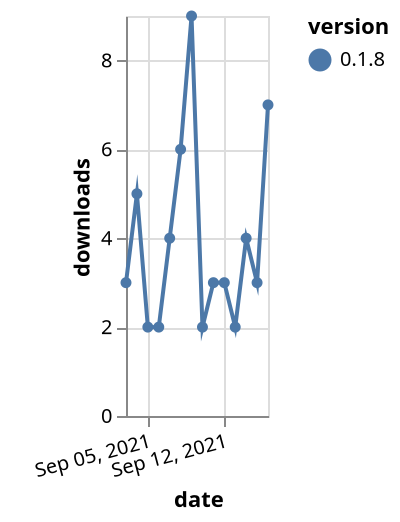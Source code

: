 {"$schema": "https://vega.github.io/schema/vega-lite/v5.json", "description": "A simple bar chart with embedded data.", "data": {"values": [{"date": "2021-09-03", "total": 5914, "delta": 3, "version": "0.1.8"}, {"date": "2021-09-04", "total": 5919, "delta": 5, "version": "0.1.8"}, {"date": "2021-09-05", "total": 5921, "delta": 2, "version": "0.1.8"}, {"date": "2021-09-06", "total": 5923, "delta": 2, "version": "0.1.8"}, {"date": "2021-09-07", "total": 5927, "delta": 4, "version": "0.1.8"}, {"date": "2021-09-08", "total": 5933, "delta": 6, "version": "0.1.8"}, {"date": "2021-09-09", "total": 5942, "delta": 9, "version": "0.1.8"}, {"date": "2021-09-10", "total": 5944, "delta": 2, "version": "0.1.8"}, {"date": "2021-09-11", "total": 5947, "delta": 3, "version": "0.1.8"}, {"date": "2021-09-12", "total": 5950, "delta": 3, "version": "0.1.8"}, {"date": "2021-09-13", "total": 5952, "delta": 2, "version": "0.1.8"}, {"date": "2021-09-14", "total": 5956, "delta": 4, "version": "0.1.8"}, {"date": "2021-09-15", "total": 5959, "delta": 3, "version": "0.1.8"}, {"date": "2021-09-16", "total": 5966, "delta": 7, "version": "0.1.8"}]}, "width": "container", "mark": {"type": "line", "point": {"filled": true}}, "encoding": {"x": {"field": "date", "type": "temporal", "timeUnit": "yearmonthdate", "title": "date", "axis": {"labelAngle": -15}}, "y": {"field": "delta", "type": "quantitative", "title": "downloads"}, "color": {"field": "version", "type": "nominal"}, "tooltip": {"field": "delta"}}}